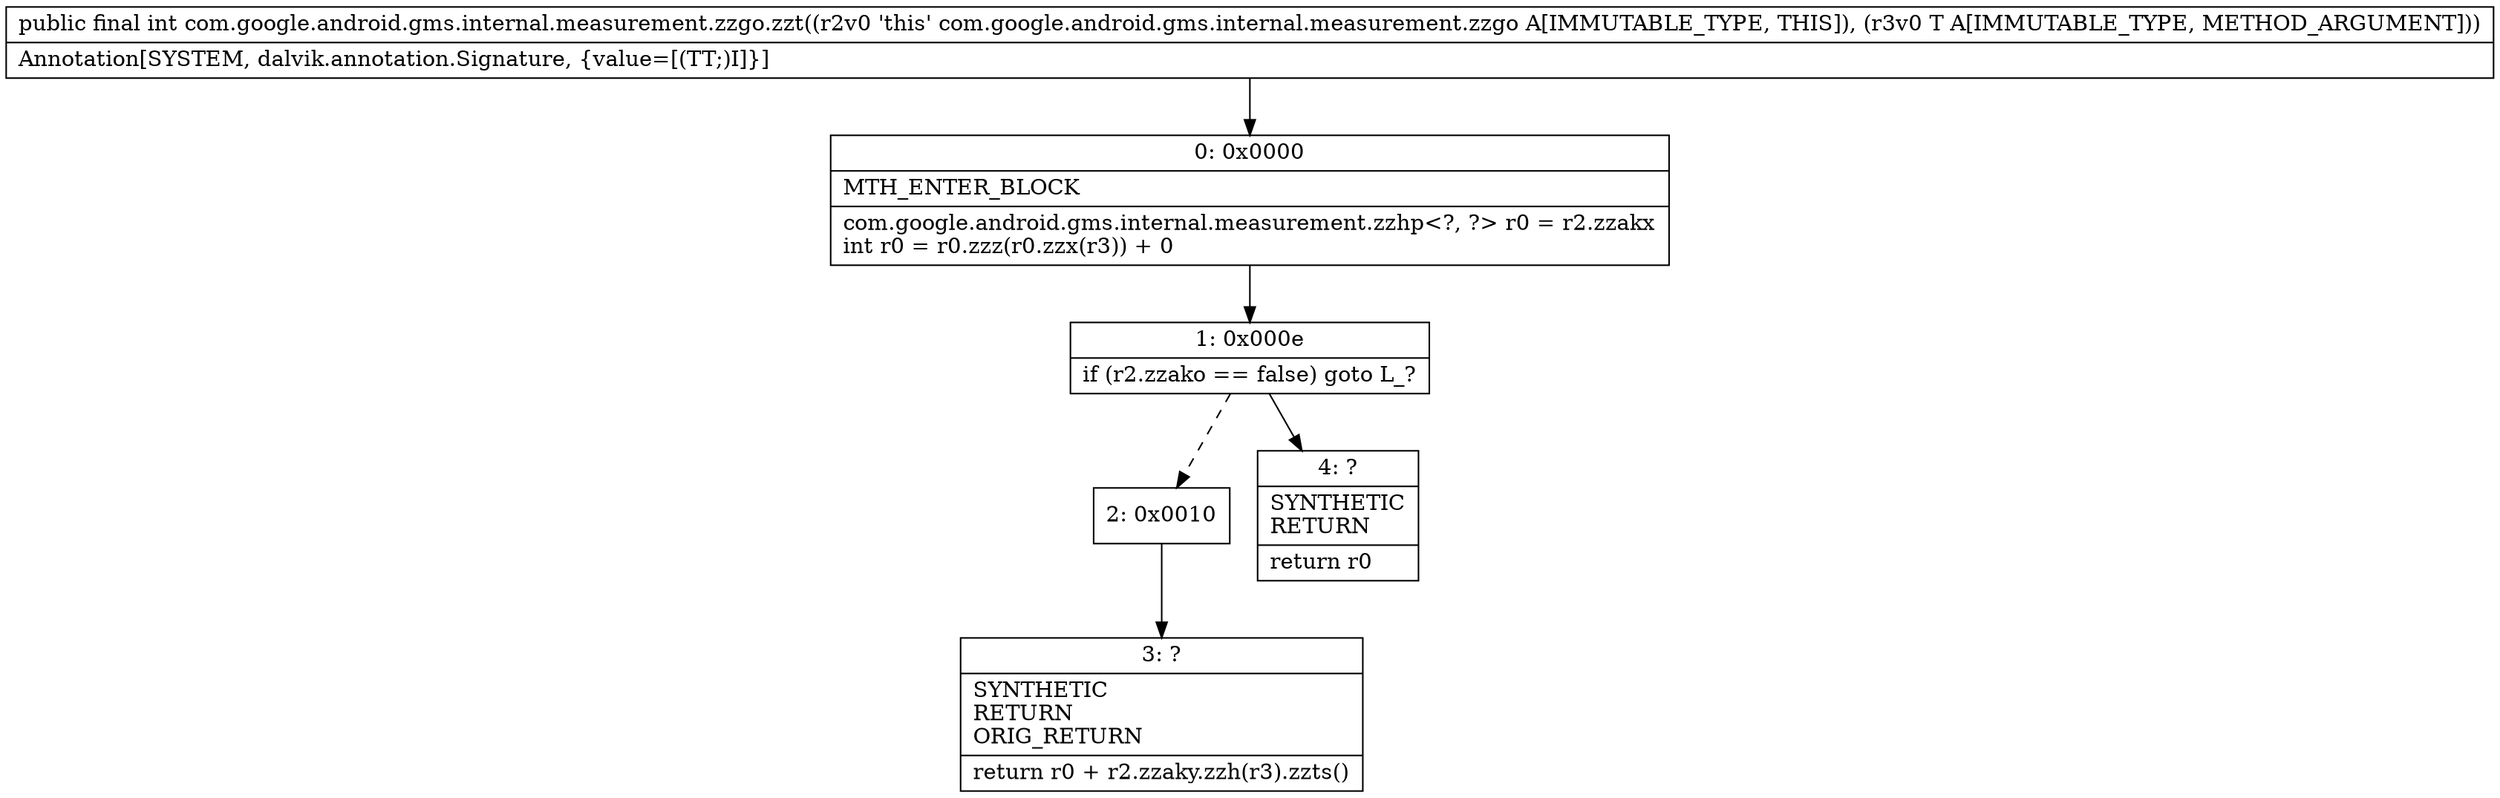 digraph "CFG forcom.google.android.gms.internal.measurement.zzgo.zzt(Ljava\/lang\/Object;)I" {
Node_0 [shape=record,label="{0\:\ 0x0000|MTH_ENTER_BLOCK\l|com.google.android.gms.internal.measurement.zzhp\<?, ?\> r0 = r2.zzakx\lint r0 = r0.zzz(r0.zzx(r3)) + 0\l}"];
Node_1 [shape=record,label="{1\:\ 0x000e|if (r2.zzako == false) goto L_?\l}"];
Node_2 [shape=record,label="{2\:\ 0x0010}"];
Node_3 [shape=record,label="{3\:\ ?|SYNTHETIC\lRETURN\lORIG_RETURN\l|return r0 + r2.zzaky.zzh(r3).zzts()\l}"];
Node_4 [shape=record,label="{4\:\ ?|SYNTHETIC\lRETURN\l|return r0\l}"];
MethodNode[shape=record,label="{public final int com.google.android.gms.internal.measurement.zzgo.zzt((r2v0 'this' com.google.android.gms.internal.measurement.zzgo A[IMMUTABLE_TYPE, THIS]), (r3v0 T A[IMMUTABLE_TYPE, METHOD_ARGUMENT]))  | Annotation[SYSTEM, dalvik.annotation.Signature, \{value=[(TT;)I]\}]\l}"];
MethodNode -> Node_0;
Node_0 -> Node_1;
Node_1 -> Node_2[style=dashed];
Node_1 -> Node_4;
Node_2 -> Node_3;
}

